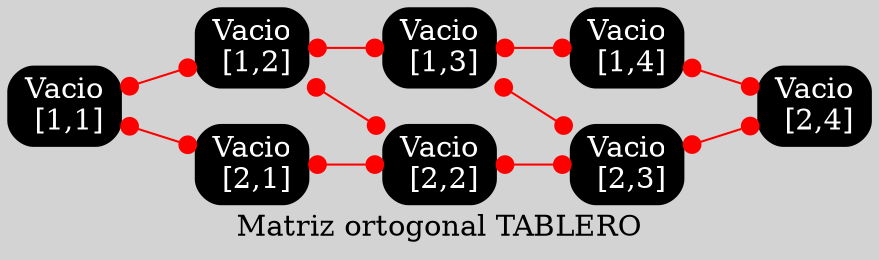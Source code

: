digraph G
{
node [shape = box, style = "rounded, filled", color = black, fontcolor = white];
style = filled;
bgcolor = lightgray;
orientatio = landscape;
rankdir = LR;
center = true;
edge [arrowhead = dot, arrowtail = dot, color = red, dir = both];
label = " Matriz ortogonal TABLERO ";
nodo11[label = "Vacio
 [1,1]"];
nodo12[label = "Vacio
 [1,2]"];
nodo13[label = "Vacio
 [1,3]"];
nodo14[label = "Vacio
 [1,4]"];
nodo21[label = "Vacio
 [2,1]"];
nodo22[label = "Vacio
 [2,2]"];
nodo23[label = "Vacio
 [2,3]"];
nodo24[label = "Vacio
 [2,4]"];
nodo11 -> nodo21;
nodo11 -> nodo12;
nodo12 -> nodo22;
nodo12 -> nodo13;
nodo13 -> nodo23;
nodo13 -> nodo14;
nodo14 -> nodo24;
nodo21 -> nodo22;
nodo22 -> nodo23;
nodo23 -> nodo24;
}
